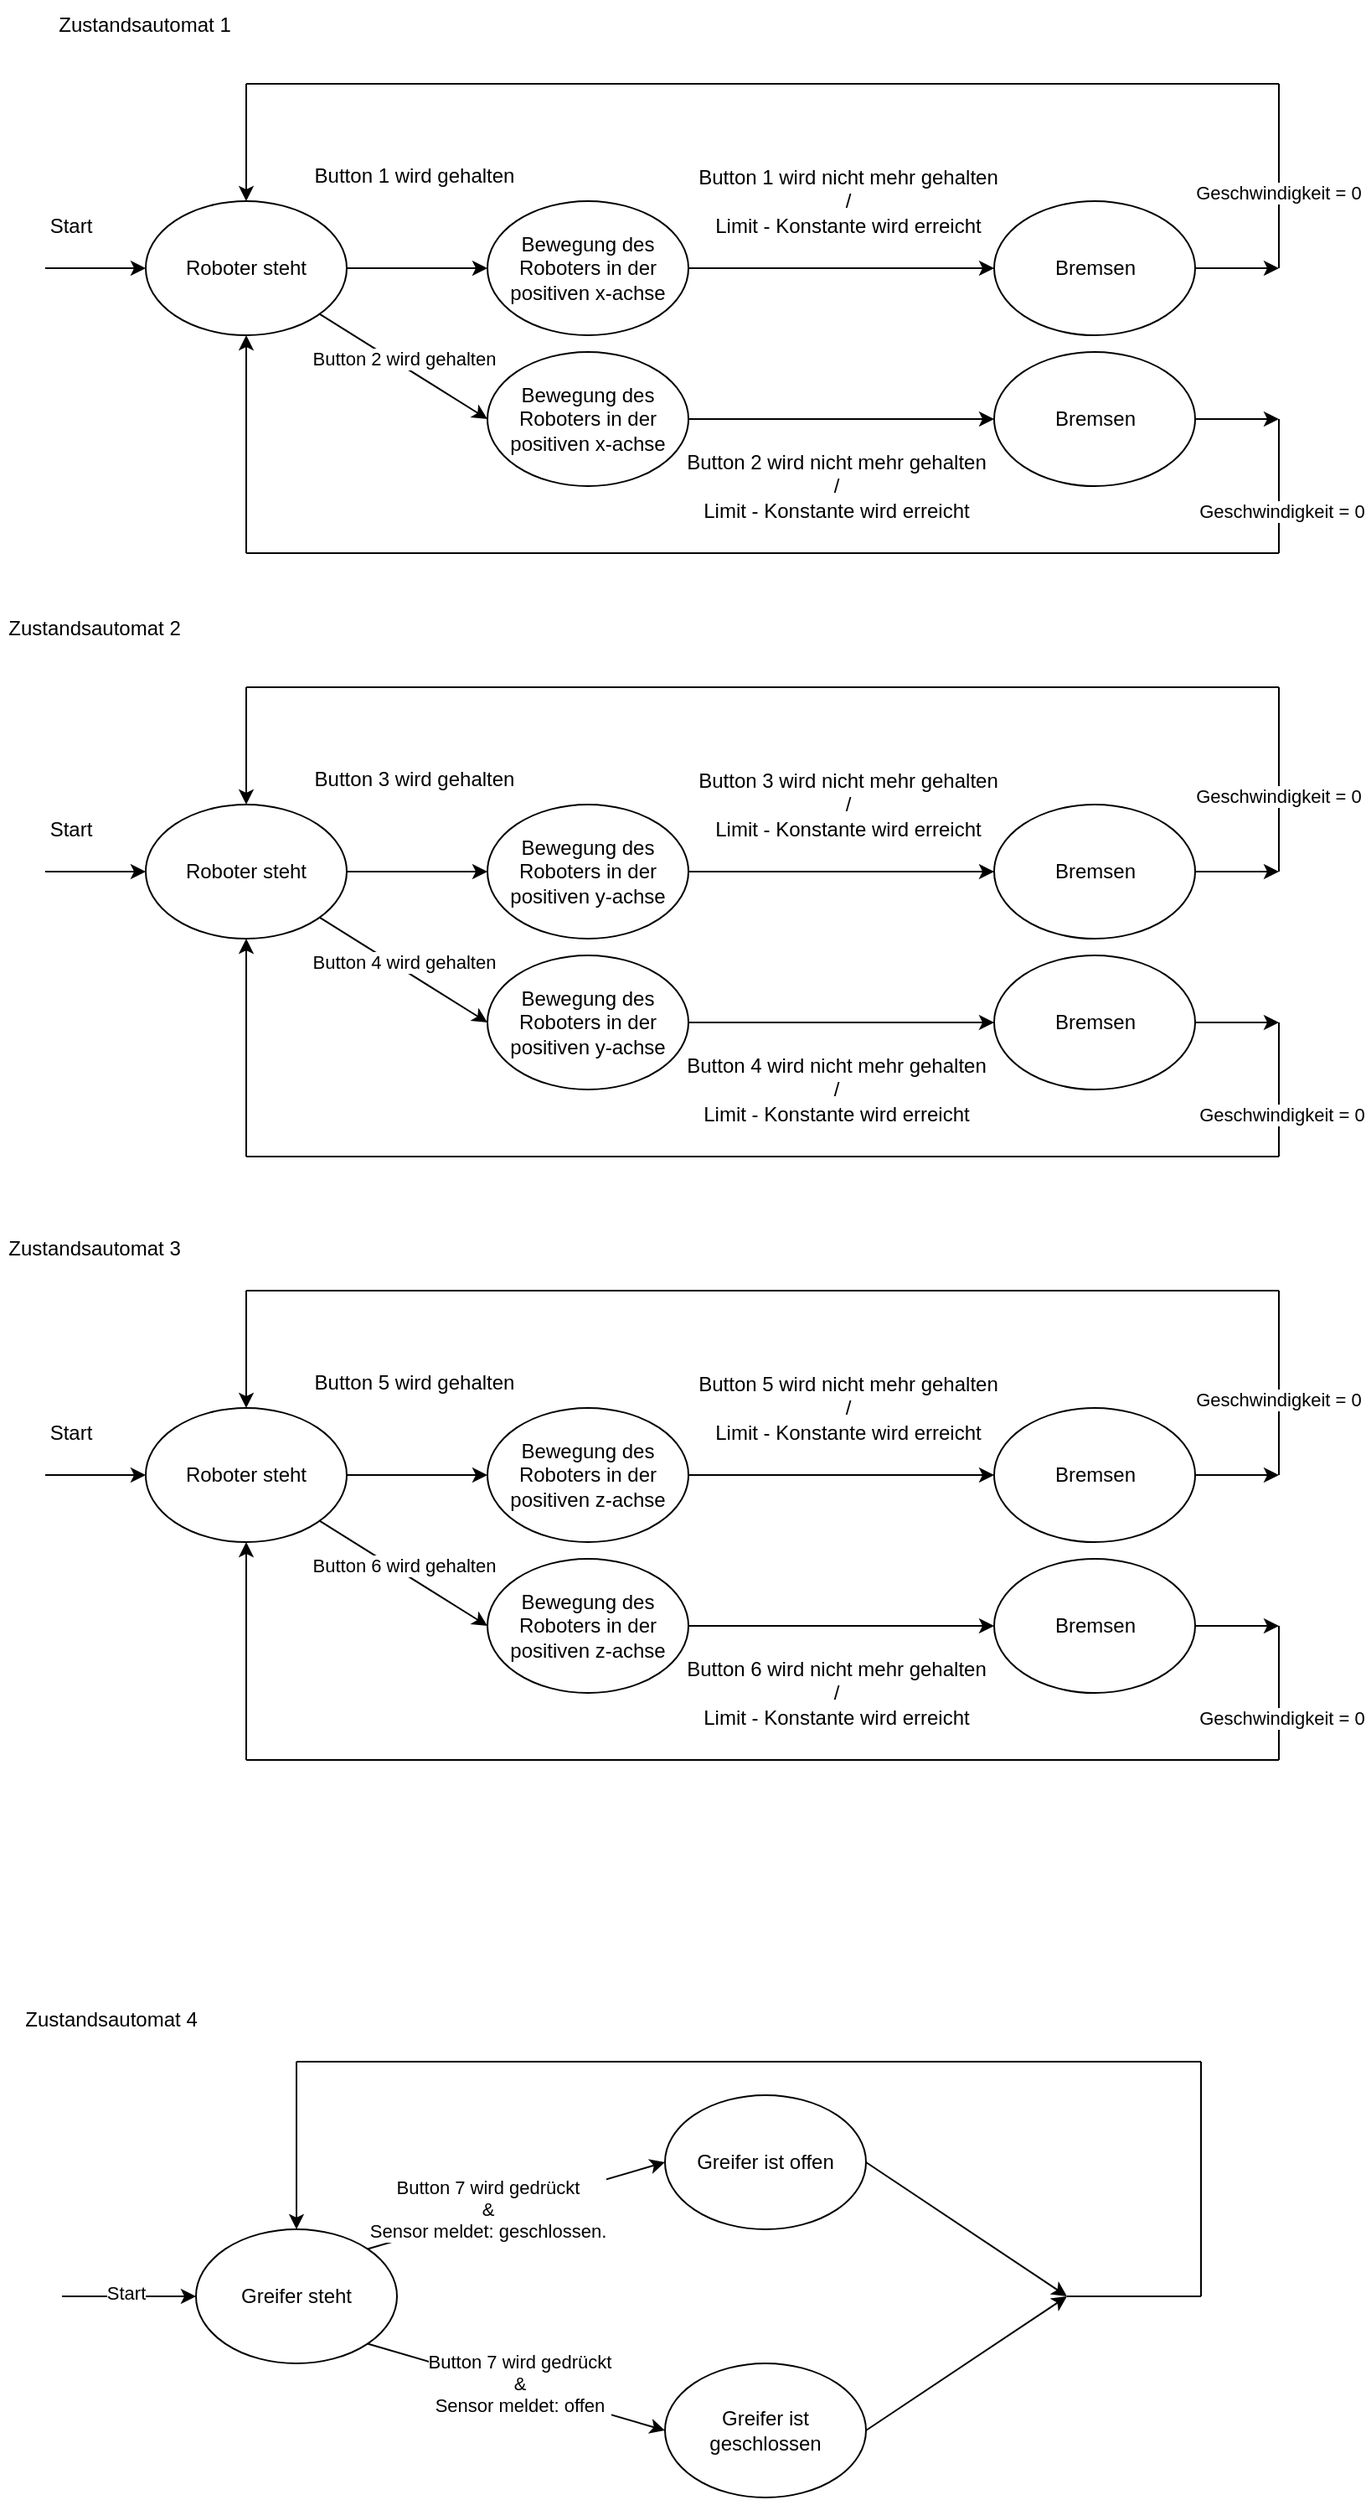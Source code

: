 <mxfile version="26.2.14">
  <diagram name="Seite-1" id="QC0C77xv7w2kt9TNGg8b">
    <mxGraphModel dx="1213" dy="738" grid="1" gridSize="10" guides="1" tooltips="1" connect="1" arrows="1" fold="1" page="1" pageScale="1" pageWidth="827" pageHeight="1169" math="0" shadow="0">
      <root>
        <mxCell id="0" />
        <mxCell id="1" parent="0" />
        <mxCell id="8pRhp2IM7KpkRPRiJOOy-15" value="" style="edgeStyle=orthogonalEdgeStyle;rounded=0;orthogonalLoop=1;jettySize=auto;html=1;" parent="1" source="S-tBvXNM8otfsi7CXmxz-1" target="S-tBvXNM8otfsi7CXmxz-5" edge="1">
          <mxGeometry relative="1" as="geometry" />
        </mxCell>
        <mxCell id="S-tBvXNM8otfsi7CXmxz-1" value="Roboter steht" style="ellipse;whiteSpace=wrap;html=1;" parent="1" vertex="1">
          <mxGeometry x="90" y="150" width="120" height="80" as="geometry" />
        </mxCell>
        <mxCell id="S-tBvXNM8otfsi7CXmxz-2" value="Start" style="text;html=1;align=center;verticalAlign=middle;resizable=0;points=[];autosize=1;strokeColor=none;fillColor=none;" parent="1" vertex="1">
          <mxGeometry x="20" y="150" width="50" height="30" as="geometry" />
        </mxCell>
        <mxCell id="S-tBvXNM8otfsi7CXmxz-3" value="" style="endArrow=classic;html=1;rounded=0;entryX=0;entryY=0.5;entryDx=0;entryDy=0;" parent="1" target="S-tBvXNM8otfsi7CXmxz-1" edge="1">
          <mxGeometry width="50" height="50" relative="1" as="geometry">
            <mxPoint x="70" y="190" as="sourcePoint" />
            <mxPoint x="100" y="190" as="targetPoint" />
            <Array as="points">
              <mxPoint x="30" y="190" />
              <mxPoint x="70" y="190" />
            </Array>
          </mxGeometry>
        </mxCell>
        <mxCell id="8pRhp2IM7KpkRPRiJOOy-16" value="" style="edgeStyle=orthogonalEdgeStyle;rounded=0;orthogonalLoop=1;jettySize=auto;html=1;" parent="1" source="S-tBvXNM8otfsi7CXmxz-5" target="S-tBvXNM8otfsi7CXmxz-8" edge="1">
          <mxGeometry relative="1" as="geometry" />
        </mxCell>
        <mxCell id="S-tBvXNM8otfsi7CXmxz-5" value="Bewegung des Roboters in der positiven x-achse" style="ellipse;whiteSpace=wrap;html=1;" parent="1" vertex="1">
          <mxGeometry x="294" y="150" width="120" height="80" as="geometry" />
        </mxCell>
        <mxCell id="S-tBvXNM8otfsi7CXmxz-6" value="Button 1 wird gehalten" style="text;html=1;align=center;verticalAlign=middle;resizable=0;points=[];autosize=1;strokeColor=none;fillColor=none;" parent="1" vertex="1">
          <mxGeometry x="180" y="120" width="140" height="30" as="geometry" />
        </mxCell>
        <mxCell id="S-tBvXNM8otfsi7CXmxz-8" value="Bremsen" style="ellipse;whiteSpace=wrap;html=1;" parent="1" vertex="1">
          <mxGeometry x="596.5" y="150" width="120" height="80" as="geometry" />
        </mxCell>
        <mxCell id="S-tBvXNM8otfsi7CXmxz-9" value="&lt;div&gt;Button 1 wird nicht mehr gehalten&lt;/div&gt;&lt;div&gt;/&lt;/div&gt;&lt;div&gt;Limit - Konstante wird erreicht&lt;/div&gt;" style="text;html=1;align=center;verticalAlign=middle;resizable=0;points=[];autosize=1;strokeColor=none;fillColor=none;" parent="1" vertex="1">
          <mxGeometry x="414" y="120" width="190" height="60" as="geometry" />
        </mxCell>
        <mxCell id="S-tBvXNM8otfsi7CXmxz-121" value="" style="endArrow=none;html=1;rounded=0;" parent="1" edge="1">
          <mxGeometry width="50" height="50" relative="1" as="geometry">
            <mxPoint x="150" y="80" as="sourcePoint" />
            <mxPoint x="766.5" y="80" as="targetPoint" />
          </mxGeometry>
        </mxCell>
        <mxCell id="S-tBvXNM8otfsi7CXmxz-123" value="" style="endArrow=classic;html=1;rounded=0;entryX=0.5;entryY=0;entryDx=0;entryDy=0;" parent="1" target="S-tBvXNM8otfsi7CXmxz-1" edge="1">
          <mxGeometry width="50" height="50" relative="1" as="geometry">
            <mxPoint x="150" y="80" as="sourcePoint" />
            <mxPoint x="200" y="30" as="targetPoint" />
          </mxGeometry>
        </mxCell>
        <mxCell id="8pRhp2IM7KpkRPRiJOOy-21" value="" style="endArrow=classic;html=1;rounded=0;exitX=1;exitY=0.5;exitDx=0;exitDy=0;" parent="1" source="S-tBvXNM8otfsi7CXmxz-8" edge="1">
          <mxGeometry width="50" height="50" relative="1" as="geometry">
            <mxPoint x="660" y="200" as="sourcePoint" />
            <mxPoint x="766.5" y="190" as="targetPoint" />
          </mxGeometry>
        </mxCell>
        <mxCell id="8pRhp2IM7KpkRPRiJOOy-22" value="" style="endArrow=none;html=1;rounded=0;" parent="1" edge="1">
          <mxGeometry width="50" height="50" relative="1" as="geometry">
            <mxPoint x="766.5" y="190" as="sourcePoint" />
            <mxPoint x="766.5" y="80" as="targetPoint" />
          </mxGeometry>
        </mxCell>
        <mxCell id="8pRhp2IM7KpkRPRiJOOy-37" value="&lt;div&gt;Geschwindigkeit = 0&lt;/div&gt;" style="edgeLabel;html=1;align=center;verticalAlign=middle;resizable=0;points=[];" parent="8pRhp2IM7KpkRPRiJOOy-22" vertex="1" connectable="0">
          <mxGeometry x="-0.182" y="1" relative="1" as="geometry">
            <mxPoint as="offset" />
          </mxGeometry>
        </mxCell>
        <mxCell id="8pRhp2IM7KpkRPRiJOOy-25" value="" style="edgeStyle=orthogonalEdgeStyle;rounded=0;orthogonalLoop=1;jettySize=auto;html=1;" parent="1" source="8pRhp2IM7KpkRPRiJOOy-26" target="8pRhp2IM7KpkRPRiJOOy-27" edge="1">
          <mxGeometry relative="1" as="geometry" />
        </mxCell>
        <mxCell id="8pRhp2IM7KpkRPRiJOOy-26" value="Bewegung des Roboters in der positiven x-achse" style="ellipse;whiteSpace=wrap;html=1;" parent="1" vertex="1">
          <mxGeometry x="294" y="240" width="120" height="80" as="geometry" />
        </mxCell>
        <mxCell id="8pRhp2IM7KpkRPRiJOOy-27" value="Bremsen" style="ellipse;whiteSpace=wrap;html=1;" parent="1" vertex="1">
          <mxGeometry x="596.5" y="240" width="120" height="80" as="geometry" />
        </mxCell>
        <mxCell id="8pRhp2IM7KpkRPRiJOOy-29" value="" style="endArrow=classic;html=1;rounded=0;entryX=0;entryY=0.5;entryDx=0;entryDy=0;" parent="1" source="S-tBvXNM8otfsi7CXmxz-1" target="8pRhp2IM7KpkRPRiJOOy-26" edge="1">
          <mxGeometry width="50" height="50" relative="1" as="geometry">
            <mxPoint x="150" y="280" as="sourcePoint" />
            <mxPoint x="230" y="270" as="targetPoint" />
          </mxGeometry>
        </mxCell>
        <mxCell id="8pRhp2IM7KpkRPRiJOOy-35" value="Button 2 wird gehalten" style="edgeLabel;html=1;align=center;verticalAlign=middle;resizable=0;points=[];" parent="8pRhp2IM7KpkRPRiJOOy-29" vertex="1" connectable="0">
          <mxGeometry x="-0.047" y="4" relative="1" as="geometry">
            <mxPoint as="offset" />
          </mxGeometry>
        </mxCell>
        <mxCell id="8pRhp2IM7KpkRPRiJOOy-30" value="" style="endArrow=none;html=1;rounded=0;" parent="1" edge="1">
          <mxGeometry width="50" height="50" relative="1" as="geometry">
            <mxPoint x="766.5" y="360" as="sourcePoint" />
            <mxPoint x="766.5" y="280" as="targetPoint" />
          </mxGeometry>
        </mxCell>
        <mxCell id="8pRhp2IM7KpkRPRiJOOy-39" value="&lt;div&gt;Geschwindigkeit = 0&lt;/div&gt;" style="edgeLabel;html=1;align=center;verticalAlign=middle;resizable=0;points=[];" parent="8pRhp2IM7KpkRPRiJOOy-30" vertex="1" connectable="0">
          <mxGeometry x="-0.375" y="-1" relative="1" as="geometry">
            <mxPoint as="offset" />
          </mxGeometry>
        </mxCell>
        <mxCell id="8pRhp2IM7KpkRPRiJOOy-31" value="" style="endArrow=classic;html=1;rounded=0;exitX=1;exitY=0.5;exitDx=0;exitDy=0;" parent="1" source="8pRhp2IM7KpkRPRiJOOy-27" edge="1">
          <mxGeometry width="50" height="50" relative="1" as="geometry">
            <mxPoint x="590" y="280" as="sourcePoint" />
            <mxPoint x="766.5" y="280" as="targetPoint" />
          </mxGeometry>
        </mxCell>
        <mxCell id="8pRhp2IM7KpkRPRiJOOy-32" value="" style="endArrow=none;html=1;rounded=0;" parent="1" edge="1">
          <mxGeometry width="50" height="50" relative="1" as="geometry">
            <mxPoint x="150" y="360" as="sourcePoint" />
            <mxPoint x="766.5" y="360" as="targetPoint" />
          </mxGeometry>
        </mxCell>
        <mxCell id="8pRhp2IM7KpkRPRiJOOy-33" value="" style="endArrow=classic;html=1;rounded=0;entryX=0.5;entryY=1;entryDx=0;entryDy=0;" parent="1" target="S-tBvXNM8otfsi7CXmxz-1" edge="1">
          <mxGeometry width="50" height="50" relative="1" as="geometry">
            <mxPoint x="150" y="360" as="sourcePoint" />
            <mxPoint x="210" y="310" as="targetPoint" />
          </mxGeometry>
        </mxCell>
        <mxCell id="8pRhp2IM7KpkRPRiJOOy-91" value="Zustandsautomat 1" style="text;html=1;align=center;verticalAlign=middle;resizable=0;points=[];autosize=1;strokeColor=none;fillColor=none;" parent="1" vertex="1">
          <mxGeometry x="33.5" y="30" width="110" height="30" as="geometry" />
        </mxCell>
        <mxCell id="8pRhp2IM7KpkRPRiJOOy-117" value="Zustandsautomat 2" style="text;html=1;align=center;verticalAlign=middle;resizable=0;points=[];autosize=1;strokeColor=none;fillColor=none;" parent="1" vertex="1">
          <mxGeometry x="3.5" y="390" width="110" height="30" as="geometry" />
        </mxCell>
        <mxCell id="8pRhp2IM7KpkRPRiJOOy-118" value="&lt;div&gt;Zustandsautomat 3&lt;/div&gt;" style="text;html=1;align=center;verticalAlign=middle;resizable=0;points=[];autosize=1;strokeColor=none;fillColor=none;" parent="1" vertex="1">
          <mxGeometry x="3.5" y="760" width="110" height="30" as="geometry" />
        </mxCell>
        <mxCell id="8pRhp2IM7KpkRPRiJOOy-120" value="&lt;div&gt;Button 2 wird nicht mehr gehalten&lt;/div&gt;&lt;div&gt;/&lt;/div&gt;&lt;div&gt;Limit - Konstante wird erreicht&lt;/div&gt;" style="text;html=1;align=center;verticalAlign=middle;resizable=0;points=[];autosize=1;strokeColor=none;fillColor=none;" parent="1" vertex="1">
          <mxGeometry x="406.5" y="290" width="190" height="60" as="geometry" />
        </mxCell>
        <mxCell id="8pRhp2IM7KpkRPRiJOOy-121" value="" style="edgeStyle=orthogonalEdgeStyle;rounded=0;orthogonalLoop=1;jettySize=auto;html=1;" parent="1" source="8pRhp2IM7KpkRPRiJOOy-122" target="8pRhp2IM7KpkRPRiJOOy-126" edge="1">
          <mxGeometry relative="1" as="geometry" />
        </mxCell>
        <mxCell id="8pRhp2IM7KpkRPRiJOOy-122" value="Roboter steht" style="ellipse;whiteSpace=wrap;html=1;" parent="1" vertex="1">
          <mxGeometry x="90" y="510" width="120" height="80" as="geometry" />
        </mxCell>
        <mxCell id="8pRhp2IM7KpkRPRiJOOy-123" value="Start" style="text;html=1;align=center;verticalAlign=middle;resizable=0;points=[];autosize=1;strokeColor=none;fillColor=none;" parent="1" vertex="1">
          <mxGeometry x="20" y="510" width="50" height="30" as="geometry" />
        </mxCell>
        <mxCell id="8pRhp2IM7KpkRPRiJOOy-124" value="" style="endArrow=classic;html=1;rounded=0;entryX=0;entryY=0.5;entryDx=0;entryDy=0;" parent="1" target="8pRhp2IM7KpkRPRiJOOy-122" edge="1">
          <mxGeometry width="50" height="50" relative="1" as="geometry">
            <mxPoint x="70" y="550" as="sourcePoint" />
            <mxPoint x="100" y="550" as="targetPoint" />
            <Array as="points">
              <mxPoint x="30" y="550" />
              <mxPoint x="70" y="550" />
            </Array>
          </mxGeometry>
        </mxCell>
        <mxCell id="8pRhp2IM7KpkRPRiJOOy-125" value="" style="edgeStyle=orthogonalEdgeStyle;rounded=0;orthogonalLoop=1;jettySize=auto;html=1;" parent="1" source="8pRhp2IM7KpkRPRiJOOy-126" target="8pRhp2IM7KpkRPRiJOOy-128" edge="1">
          <mxGeometry relative="1" as="geometry" />
        </mxCell>
        <mxCell id="8pRhp2IM7KpkRPRiJOOy-126" value="Bewegung des Roboters in der positiven y-achse" style="ellipse;whiteSpace=wrap;html=1;" parent="1" vertex="1">
          <mxGeometry x="294" y="510" width="120" height="80" as="geometry" />
        </mxCell>
        <mxCell id="8pRhp2IM7KpkRPRiJOOy-127" value="Button 3 wird gehalten" style="text;html=1;align=center;verticalAlign=middle;resizable=0;points=[];autosize=1;strokeColor=none;fillColor=none;" parent="1" vertex="1">
          <mxGeometry x="185" y="480" width="130" height="30" as="geometry" />
        </mxCell>
        <mxCell id="8pRhp2IM7KpkRPRiJOOy-128" value="Bremsen" style="ellipse;whiteSpace=wrap;html=1;" parent="1" vertex="1">
          <mxGeometry x="596.5" y="510" width="120" height="80" as="geometry" />
        </mxCell>
        <mxCell id="8pRhp2IM7KpkRPRiJOOy-129" value="&lt;div&gt;Button 3 wird nicht mehr gehalten&lt;/div&gt;&lt;div&gt;/&lt;/div&gt;&lt;div&gt;Limit - Konstante wird erreicht&lt;/div&gt;" style="text;html=1;align=center;verticalAlign=middle;resizable=0;points=[];autosize=1;strokeColor=none;fillColor=none;" parent="1" vertex="1">
          <mxGeometry x="414" y="480" width="190" height="60" as="geometry" />
        </mxCell>
        <mxCell id="8pRhp2IM7KpkRPRiJOOy-130" value="" style="endArrow=none;html=1;rounded=0;" parent="1" edge="1">
          <mxGeometry width="50" height="50" relative="1" as="geometry">
            <mxPoint x="150" y="440" as="sourcePoint" />
            <mxPoint x="766.5" y="440" as="targetPoint" />
          </mxGeometry>
        </mxCell>
        <mxCell id="8pRhp2IM7KpkRPRiJOOy-131" value="" style="endArrow=classic;html=1;rounded=0;entryX=0.5;entryY=0;entryDx=0;entryDy=0;" parent="1" target="8pRhp2IM7KpkRPRiJOOy-122" edge="1">
          <mxGeometry width="50" height="50" relative="1" as="geometry">
            <mxPoint x="150" y="440" as="sourcePoint" />
            <mxPoint x="200" y="390" as="targetPoint" />
          </mxGeometry>
        </mxCell>
        <mxCell id="8pRhp2IM7KpkRPRiJOOy-132" value="" style="endArrow=classic;html=1;rounded=0;exitX=1;exitY=0.5;exitDx=0;exitDy=0;" parent="1" source="8pRhp2IM7KpkRPRiJOOy-128" edge="1">
          <mxGeometry width="50" height="50" relative="1" as="geometry">
            <mxPoint x="660" y="560" as="sourcePoint" />
            <mxPoint x="766.5" y="550" as="targetPoint" />
          </mxGeometry>
        </mxCell>
        <mxCell id="8pRhp2IM7KpkRPRiJOOy-133" value="" style="endArrow=none;html=1;rounded=0;" parent="1" edge="1">
          <mxGeometry width="50" height="50" relative="1" as="geometry">
            <mxPoint x="766.5" y="550" as="sourcePoint" />
            <mxPoint x="766.5" y="440" as="targetPoint" />
          </mxGeometry>
        </mxCell>
        <mxCell id="8pRhp2IM7KpkRPRiJOOy-134" value="&lt;div&gt;Geschwindigkeit = 0&lt;/div&gt;" style="edgeLabel;html=1;align=center;verticalAlign=middle;resizable=0;points=[];" parent="8pRhp2IM7KpkRPRiJOOy-133" vertex="1" connectable="0">
          <mxGeometry x="-0.182" y="1" relative="1" as="geometry">
            <mxPoint as="offset" />
          </mxGeometry>
        </mxCell>
        <mxCell id="8pRhp2IM7KpkRPRiJOOy-135" value="" style="edgeStyle=orthogonalEdgeStyle;rounded=0;orthogonalLoop=1;jettySize=auto;html=1;" parent="1" source="8pRhp2IM7KpkRPRiJOOy-136" target="8pRhp2IM7KpkRPRiJOOy-137" edge="1">
          <mxGeometry relative="1" as="geometry" />
        </mxCell>
        <mxCell id="8pRhp2IM7KpkRPRiJOOy-136" value="Bewegung des Roboters in der positiven y-achse" style="ellipse;whiteSpace=wrap;html=1;" parent="1" vertex="1">
          <mxGeometry x="294" y="600" width="120" height="80" as="geometry" />
        </mxCell>
        <mxCell id="8pRhp2IM7KpkRPRiJOOy-137" value="Bremsen" style="ellipse;whiteSpace=wrap;html=1;" parent="1" vertex="1">
          <mxGeometry x="596.5" y="600" width="120" height="80" as="geometry" />
        </mxCell>
        <mxCell id="8pRhp2IM7KpkRPRiJOOy-138" value="" style="endArrow=classic;html=1;rounded=0;entryX=0;entryY=0.5;entryDx=0;entryDy=0;" parent="1" source="8pRhp2IM7KpkRPRiJOOy-122" target="8pRhp2IM7KpkRPRiJOOy-136" edge="1">
          <mxGeometry width="50" height="50" relative="1" as="geometry">
            <mxPoint x="150" y="640" as="sourcePoint" />
            <mxPoint x="230" y="630" as="targetPoint" />
          </mxGeometry>
        </mxCell>
        <mxCell id="8pRhp2IM7KpkRPRiJOOy-139" value="Button 4 wird gehalten" style="edgeLabel;html=1;align=center;verticalAlign=middle;resizable=0;points=[];" parent="8pRhp2IM7KpkRPRiJOOy-138" vertex="1" connectable="0">
          <mxGeometry x="-0.047" y="4" relative="1" as="geometry">
            <mxPoint as="offset" />
          </mxGeometry>
        </mxCell>
        <mxCell id="8pRhp2IM7KpkRPRiJOOy-140" value="" style="endArrow=none;html=1;rounded=0;" parent="1" edge="1">
          <mxGeometry width="50" height="50" relative="1" as="geometry">
            <mxPoint x="766.5" y="720" as="sourcePoint" />
            <mxPoint x="766.5" y="640" as="targetPoint" />
          </mxGeometry>
        </mxCell>
        <mxCell id="8pRhp2IM7KpkRPRiJOOy-141" value="&lt;div&gt;Geschwindigkeit = 0&lt;/div&gt;" style="edgeLabel;html=1;align=center;verticalAlign=middle;resizable=0;points=[];" parent="8pRhp2IM7KpkRPRiJOOy-140" vertex="1" connectable="0">
          <mxGeometry x="-0.375" y="-1" relative="1" as="geometry">
            <mxPoint as="offset" />
          </mxGeometry>
        </mxCell>
        <mxCell id="8pRhp2IM7KpkRPRiJOOy-142" value="" style="endArrow=classic;html=1;rounded=0;exitX=1;exitY=0.5;exitDx=0;exitDy=0;" parent="1" source="8pRhp2IM7KpkRPRiJOOy-137" edge="1">
          <mxGeometry width="50" height="50" relative="1" as="geometry">
            <mxPoint x="590" y="640" as="sourcePoint" />
            <mxPoint x="766.5" y="640" as="targetPoint" />
          </mxGeometry>
        </mxCell>
        <mxCell id="8pRhp2IM7KpkRPRiJOOy-143" value="" style="endArrow=none;html=1;rounded=0;" parent="1" edge="1">
          <mxGeometry width="50" height="50" relative="1" as="geometry">
            <mxPoint x="150" y="720" as="sourcePoint" />
            <mxPoint x="766.5" y="720" as="targetPoint" />
          </mxGeometry>
        </mxCell>
        <mxCell id="8pRhp2IM7KpkRPRiJOOy-144" value="" style="endArrow=classic;html=1;rounded=0;entryX=0.5;entryY=1;entryDx=0;entryDy=0;" parent="1" target="8pRhp2IM7KpkRPRiJOOy-122" edge="1">
          <mxGeometry width="50" height="50" relative="1" as="geometry">
            <mxPoint x="150" y="720" as="sourcePoint" />
            <mxPoint x="210" y="670" as="targetPoint" />
          </mxGeometry>
        </mxCell>
        <mxCell id="8pRhp2IM7KpkRPRiJOOy-145" value="&lt;div&gt;Button 4 wird nicht mehr gehalten&lt;/div&gt;&lt;div&gt;/&lt;/div&gt;&lt;div&gt;Limit - Konstante wird erreicht&lt;/div&gt;" style="text;html=1;align=center;verticalAlign=middle;resizable=0;points=[];autosize=1;strokeColor=none;fillColor=none;" parent="1" vertex="1">
          <mxGeometry x="406.5" y="650" width="190" height="60" as="geometry" />
        </mxCell>
        <mxCell id="8pRhp2IM7KpkRPRiJOOy-146" value="" style="edgeStyle=orthogonalEdgeStyle;rounded=0;orthogonalLoop=1;jettySize=auto;html=1;" parent="1" source="8pRhp2IM7KpkRPRiJOOy-147" target="8pRhp2IM7KpkRPRiJOOy-151" edge="1">
          <mxGeometry relative="1" as="geometry" />
        </mxCell>
        <mxCell id="8pRhp2IM7KpkRPRiJOOy-147" value="Roboter steht" style="ellipse;whiteSpace=wrap;html=1;" parent="1" vertex="1">
          <mxGeometry x="90" y="870" width="120" height="80" as="geometry" />
        </mxCell>
        <mxCell id="8pRhp2IM7KpkRPRiJOOy-148" value="Start" style="text;html=1;align=center;verticalAlign=middle;resizable=0;points=[];autosize=1;strokeColor=none;fillColor=none;" parent="1" vertex="1">
          <mxGeometry x="20" y="870" width="50" height="30" as="geometry" />
        </mxCell>
        <mxCell id="8pRhp2IM7KpkRPRiJOOy-149" value="" style="endArrow=classic;html=1;rounded=0;entryX=0;entryY=0.5;entryDx=0;entryDy=0;" parent="1" target="8pRhp2IM7KpkRPRiJOOy-147" edge="1">
          <mxGeometry width="50" height="50" relative="1" as="geometry">
            <mxPoint x="70" y="910" as="sourcePoint" />
            <mxPoint x="100" y="910" as="targetPoint" />
            <Array as="points">
              <mxPoint x="30" y="910" />
              <mxPoint x="70" y="910" />
            </Array>
          </mxGeometry>
        </mxCell>
        <mxCell id="8pRhp2IM7KpkRPRiJOOy-150" value="" style="edgeStyle=orthogonalEdgeStyle;rounded=0;orthogonalLoop=1;jettySize=auto;html=1;" parent="1" source="8pRhp2IM7KpkRPRiJOOy-151" target="8pRhp2IM7KpkRPRiJOOy-153" edge="1">
          <mxGeometry relative="1" as="geometry" />
        </mxCell>
        <mxCell id="8pRhp2IM7KpkRPRiJOOy-151" value="Bewegung des Roboters in der positiven z-achse" style="ellipse;whiteSpace=wrap;html=1;" parent="1" vertex="1">
          <mxGeometry x="294" y="870" width="120" height="80" as="geometry" />
        </mxCell>
        <mxCell id="8pRhp2IM7KpkRPRiJOOy-152" value="Button 5 wird gehalten" style="text;html=1;align=center;verticalAlign=middle;resizable=0;points=[];autosize=1;strokeColor=none;fillColor=none;" parent="1" vertex="1">
          <mxGeometry x="185" y="840" width="130" height="30" as="geometry" />
        </mxCell>
        <mxCell id="8pRhp2IM7KpkRPRiJOOy-153" value="Bremsen" style="ellipse;whiteSpace=wrap;html=1;" parent="1" vertex="1">
          <mxGeometry x="596.5" y="870" width="120" height="80" as="geometry" />
        </mxCell>
        <mxCell id="8pRhp2IM7KpkRPRiJOOy-154" value="&lt;div&gt;Button 5 wird nicht mehr gehalten&lt;/div&gt;&lt;div&gt;/&lt;/div&gt;&lt;div&gt;Limit - Konstante wird erreicht&lt;/div&gt;" style="text;html=1;align=center;verticalAlign=middle;resizable=0;points=[];autosize=1;strokeColor=none;fillColor=none;" parent="1" vertex="1">
          <mxGeometry x="414" y="840" width="190" height="60" as="geometry" />
        </mxCell>
        <mxCell id="8pRhp2IM7KpkRPRiJOOy-155" value="" style="endArrow=none;html=1;rounded=0;" parent="1" edge="1">
          <mxGeometry width="50" height="50" relative="1" as="geometry">
            <mxPoint x="150" y="800" as="sourcePoint" />
            <mxPoint x="766.5" y="800" as="targetPoint" />
          </mxGeometry>
        </mxCell>
        <mxCell id="8pRhp2IM7KpkRPRiJOOy-156" value="" style="endArrow=classic;html=1;rounded=0;entryX=0.5;entryY=0;entryDx=0;entryDy=0;" parent="1" target="8pRhp2IM7KpkRPRiJOOy-147" edge="1">
          <mxGeometry width="50" height="50" relative="1" as="geometry">
            <mxPoint x="150" y="800" as="sourcePoint" />
            <mxPoint x="200" y="750" as="targetPoint" />
          </mxGeometry>
        </mxCell>
        <mxCell id="8pRhp2IM7KpkRPRiJOOy-157" value="" style="endArrow=classic;html=1;rounded=0;exitX=1;exitY=0.5;exitDx=0;exitDy=0;" parent="1" source="8pRhp2IM7KpkRPRiJOOy-153" edge="1">
          <mxGeometry width="50" height="50" relative="1" as="geometry">
            <mxPoint x="660" y="920" as="sourcePoint" />
            <mxPoint x="766.5" y="910" as="targetPoint" />
          </mxGeometry>
        </mxCell>
        <mxCell id="8pRhp2IM7KpkRPRiJOOy-158" value="" style="endArrow=none;html=1;rounded=0;" parent="1" edge="1">
          <mxGeometry width="50" height="50" relative="1" as="geometry">
            <mxPoint x="766.5" y="910" as="sourcePoint" />
            <mxPoint x="766.5" y="800" as="targetPoint" />
          </mxGeometry>
        </mxCell>
        <mxCell id="8pRhp2IM7KpkRPRiJOOy-159" value="&lt;div&gt;Geschwindigkeit = 0&lt;/div&gt;" style="edgeLabel;html=1;align=center;verticalAlign=middle;resizable=0;points=[];" parent="8pRhp2IM7KpkRPRiJOOy-158" vertex="1" connectable="0">
          <mxGeometry x="-0.182" y="1" relative="1" as="geometry">
            <mxPoint as="offset" />
          </mxGeometry>
        </mxCell>
        <mxCell id="8pRhp2IM7KpkRPRiJOOy-160" value="" style="edgeStyle=orthogonalEdgeStyle;rounded=0;orthogonalLoop=1;jettySize=auto;html=1;" parent="1" source="8pRhp2IM7KpkRPRiJOOy-161" target="8pRhp2IM7KpkRPRiJOOy-162" edge="1">
          <mxGeometry relative="1" as="geometry" />
        </mxCell>
        <mxCell id="8pRhp2IM7KpkRPRiJOOy-161" value="Bewegung des Roboters in der positiven z-achse" style="ellipse;whiteSpace=wrap;html=1;" parent="1" vertex="1">
          <mxGeometry x="294" y="960" width="120" height="80" as="geometry" />
        </mxCell>
        <mxCell id="8pRhp2IM7KpkRPRiJOOy-162" value="Bremsen" style="ellipse;whiteSpace=wrap;html=1;" parent="1" vertex="1">
          <mxGeometry x="596.5" y="960" width="120" height="80" as="geometry" />
        </mxCell>
        <mxCell id="8pRhp2IM7KpkRPRiJOOy-163" value="" style="endArrow=classic;html=1;rounded=0;entryX=0;entryY=0.5;entryDx=0;entryDy=0;" parent="1" source="8pRhp2IM7KpkRPRiJOOy-147" target="8pRhp2IM7KpkRPRiJOOy-161" edge="1">
          <mxGeometry width="50" height="50" relative="1" as="geometry">
            <mxPoint x="150" y="1000" as="sourcePoint" />
            <mxPoint x="230" y="990" as="targetPoint" />
          </mxGeometry>
        </mxCell>
        <mxCell id="8pRhp2IM7KpkRPRiJOOy-164" value="Button 6 wird gehalten" style="edgeLabel;html=1;align=center;verticalAlign=middle;resizable=0;points=[];" parent="8pRhp2IM7KpkRPRiJOOy-163" vertex="1" connectable="0">
          <mxGeometry x="-0.047" y="4" relative="1" as="geometry">
            <mxPoint as="offset" />
          </mxGeometry>
        </mxCell>
        <mxCell id="8pRhp2IM7KpkRPRiJOOy-165" value="" style="endArrow=none;html=1;rounded=0;" parent="1" edge="1">
          <mxGeometry width="50" height="50" relative="1" as="geometry">
            <mxPoint x="766.5" y="1080" as="sourcePoint" />
            <mxPoint x="766.5" y="1000" as="targetPoint" />
          </mxGeometry>
        </mxCell>
        <mxCell id="8pRhp2IM7KpkRPRiJOOy-166" value="&lt;div&gt;Geschwindigkeit = 0&lt;/div&gt;" style="edgeLabel;html=1;align=center;verticalAlign=middle;resizable=0;points=[];" parent="8pRhp2IM7KpkRPRiJOOy-165" vertex="1" connectable="0">
          <mxGeometry x="-0.375" y="-1" relative="1" as="geometry">
            <mxPoint as="offset" />
          </mxGeometry>
        </mxCell>
        <mxCell id="8pRhp2IM7KpkRPRiJOOy-167" value="" style="endArrow=classic;html=1;rounded=0;exitX=1;exitY=0.5;exitDx=0;exitDy=0;" parent="1" source="8pRhp2IM7KpkRPRiJOOy-162" edge="1">
          <mxGeometry width="50" height="50" relative="1" as="geometry">
            <mxPoint x="590" y="1000" as="sourcePoint" />
            <mxPoint x="766.5" y="1000" as="targetPoint" />
          </mxGeometry>
        </mxCell>
        <mxCell id="8pRhp2IM7KpkRPRiJOOy-168" value="" style="endArrow=none;html=1;rounded=0;" parent="1" edge="1">
          <mxGeometry width="50" height="50" relative="1" as="geometry">
            <mxPoint x="150" y="1080" as="sourcePoint" />
            <mxPoint x="766.5" y="1080" as="targetPoint" />
          </mxGeometry>
        </mxCell>
        <mxCell id="8pRhp2IM7KpkRPRiJOOy-169" value="" style="endArrow=classic;html=1;rounded=0;entryX=0.5;entryY=1;entryDx=0;entryDy=0;" parent="1" target="8pRhp2IM7KpkRPRiJOOy-147" edge="1">
          <mxGeometry width="50" height="50" relative="1" as="geometry">
            <mxPoint x="150" y="1080" as="sourcePoint" />
            <mxPoint x="210" y="1030" as="targetPoint" />
          </mxGeometry>
        </mxCell>
        <mxCell id="8pRhp2IM7KpkRPRiJOOy-170" value="&lt;div&gt;Button 6 wird nicht mehr gehalten&lt;/div&gt;&lt;div&gt;/&lt;/div&gt;&lt;div&gt;Limit - Konstante wird erreicht&lt;/div&gt;" style="text;html=1;align=center;verticalAlign=middle;resizable=0;points=[];autosize=1;strokeColor=none;fillColor=none;" parent="1" vertex="1">
          <mxGeometry x="406.5" y="1010" width="190" height="60" as="geometry" />
        </mxCell>
        <mxCell id="ZD56OvGZJM7nyug4qc8q-1" value="Zustandsautomat 4" style="text;html=1;align=center;verticalAlign=middle;resizable=0;points=[];autosize=1;strokeColor=none;fillColor=none;" vertex="1" parent="1">
          <mxGeometry x="3.5" y="1220" width="130" height="30" as="geometry" />
        </mxCell>
        <mxCell id="ZD56OvGZJM7nyug4qc8q-4" value="" style="endArrow=classic;html=1;rounded=0;entryX=0;entryY=0.5;entryDx=0;entryDy=0;" edge="1" parent="1" target="ZD56OvGZJM7nyug4qc8q-24">
          <mxGeometry width="50" height="50" relative="1" as="geometry">
            <mxPoint x="40" y="1400" as="sourcePoint" />
            <mxPoint x="130" y="1400" as="targetPoint" />
          </mxGeometry>
        </mxCell>
        <mxCell id="ZD56OvGZJM7nyug4qc8q-5" value="Start" style="edgeLabel;html=1;align=center;verticalAlign=middle;resizable=0;points=[];" vertex="1" connectable="0" parent="ZD56OvGZJM7nyug4qc8q-4">
          <mxGeometry x="-0.067" y="2" relative="1" as="geometry">
            <mxPoint as="offset" />
          </mxGeometry>
        </mxCell>
        <mxCell id="ZD56OvGZJM7nyug4qc8q-24" value="Greifer steht" style="ellipse;whiteSpace=wrap;html=1;" vertex="1" parent="1">
          <mxGeometry x="120" y="1360" width="120" height="80" as="geometry" />
        </mxCell>
        <mxCell id="ZD56OvGZJM7nyug4qc8q-25" value="" style="endArrow=classic;html=1;rounded=0;exitX=1;exitY=0;exitDx=0;exitDy=0;entryX=0;entryY=0.5;entryDx=0;entryDy=0;" edge="1" parent="1" source="ZD56OvGZJM7nyug4qc8q-24" target="ZD56OvGZJM7nyug4qc8q-27">
          <mxGeometry width="50" height="50" relative="1" as="geometry">
            <mxPoint x="260" y="1370" as="sourcePoint" />
            <mxPoint x="320" y="1320" as="targetPoint" />
          </mxGeometry>
        </mxCell>
        <mxCell id="ZD56OvGZJM7nyug4qc8q-29" value="&lt;div&gt;Button 7 wird gedrückt&lt;/div&gt;&lt;div&gt;&amp;amp;&lt;/div&gt;&lt;div&gt;Sensor meldet: geschlossen.&lt;/div&gt;" style="edgeLabel;html=1;align=center;verticalAlign=middle;resizable=0;points=[];" vertex="1" connectable="0" parent="ZD56OvGZJM7nyug4qc8q-25">
          <mxGeometry x="-0.182" y="3" relative="1" as="geometry">
            <mxPoint as="offset" />
          </mxGeometry>
        </mxCell>
        <mxCell id="ZD56OvGZJM7nyug4qc8q-26" value="" style="endArrow=classic;html=1;rounded=0;exitX=1;exitY=1;exitDx=0;exitDy=0;entryX=0;entryY=0.5;entryDx=0;entryDy=0;" edge="1" parent="1" source="ZD56OvGZJM7nyug4qc8q-24" target="ZD56OvGZJM7nyug4qc8q-28">
          <mxGeometry width="50" height="50" relative="1" as="geometry">
            <mxPoint x="290" y="1420" as="sourcePoint" />
            <mxPoint x="320" y="1480" as="targetPoint" />
          </mxGeometry>
        </mxCell>
        <mxCell id="ZD56OvGZJM7nyug4qc8q-30" value="&lt;div&gt;Button 7 wird gedrückt&lt;/div&gt;&lt;div&gt;&amp;amp;&lt;/div&gt;&lt;div&gt;Sensor meldet: offen&lt;/div&gt;" style="edgeLabel;html=1;align=center;verticalAlign=middle;resizable=0;points=[];" vertex="1" connectable="0" parent="ZD56OvGZJM7nyug4qc8q-26">
          <mxGeometry x="0.004" y="3" relative="1" as="geometry">
            <mxPoint as="offset" />
          </mxGeometry>
        </mxCell>
        <mxCell id="ZD56OvGZJM7nyug4qc8q-27" value="Greifer ist offen" style="ellipse;whiteSpace=wrap;html=1;" vertex="1" parent="1">
          <mxGeometry x="400" y="1280" width="120" height="80" as="geometry" />
        </mxCell>
        <mxCell id="ZD56OvGZJM7nyug4qc8q-28" value="Greifer ist geschlossen" style="ellipse;whiteSpace=wrap;html=1;" vertex="1" parent="1">
          <mxGeometry x="400" y="1440" width="120" height="80" as="geometry" />
        </mxCell>
        <mxCell id="ZD56OvGZJM7nyug4qc8q-31" value="" style="endArrow=classic;html=1;rounded=0;exitX=1;exitY=0.5;exitDx=0;exitDy=0;" edge="1" parent="1" source="ZD56OvGZJM7nyug4qc8q-27">
          <mxGeometry width="50" height="50" relative="1" as="geometry">
            <mxPoint x="570" y="1310" as="sourcePoint" />
            <mxPoint x="640" y="1400" as="targetPoint" />
          </mxGeometry>
        </mxCell>
        <mxCell id="ZD56OvGZJM7nyug4qc8q-32" value="" style="endArrow=classic;html=1;rounded=0;exitX=1;exitY=0.5;exitDx=0;exitDy=0;" edge="1" parent="1" source="ZD56OvGZJM7nyug4qc8q-28">
          <mxGeometry width="50" height="50" relative="1" as="geometry">
            <mxPoint x="590" y="1470" as="sourcePoint" />
            <mxPoint x="640" y="1400" as="targetPoint" />
          </mxGeometry>
        </mxCell>
        <mxCell id="ZD56OvGZJM7nyug4qc8q-33" value="" style="endArrow=none;html=1;rounded=0;" edge="1" parent="1">
          <mxGeometry width="50" height="50" relative="1" as="geometry">
            <mxPoint x="640" y="1400" as="sourcePoint" />
            <mxPoint x="720" y="1400" as="targetPoint" />
          </mxGeometry>
        </mxCell>
        <mxCell id="ZD56OvGZJM7nyug4qc8q-34" value="" style="endArrow=none;html=1;rounded=0;" edge="1" parent="1">
          <mxGeometry width="50" height="50" relative="1" as="geometry">
            <mxPoint x="720" y="1400" as="sourcePoint" />
            <mxPoint x="720" y="1260" as="targetPoint" />
          </mxGeometry>
        </mxCell>
        <mxCell id="ZD56OvGZJM7nyug4qc8q-35" value="" style="endArrow=none;html=1;rounded=0;" edge="1" parent="1">
          <mxGeometry width="50" height="50" relative="1" as="geometry">
            <mxPoint x="180" y="1260" as="sourcePoint" />
            <mxPoint x="720" y="1260" as="targetPoint" />
          </mxGeometry>
        </mxCell>
        <mxCell id="ZD56OvGZJM7nyug4qc8q-36" value="" style="endArrow=classic;html=1;rounded=0;entryX=0.5;entryY=0;entryDx=0;entryDy=0;" edge="1" parent="1" target="ZD56OvGZJM7nyug4qc8q-24">
          <mxGeometry width="50" height="50" relative="1" as="geometry">
            <mxPoint x="180" y="1260" as="sourcePoint" />
            <mxPoint x="150" y="1290" as="targetPoint" />
          </mxGeometry>
        </mxCell>
      </root>
    </mxGraphModel>
  </diagram>
</mxfile>
